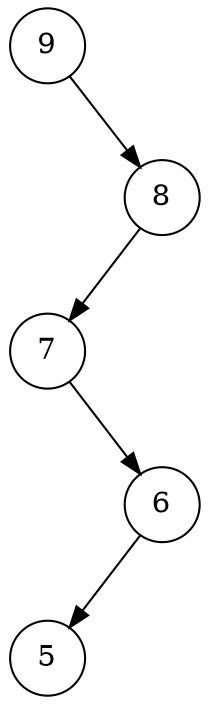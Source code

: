 digraph G {
N0000000002653f00 [shape=circle, label="9"];
N0000000000e279e0 [style=invis, shape=circle, label="#"];
N0000000002653f00->N0000000000e279e0 [style=invis, weight=10];
N0000000002653f00->N0000000002653f80;
N0000000002653f80 [shape=circle, label="8"];
N0000000002653f80->N0000000000e27a80;
N0000000000e27a30 [style=invis, shape=circle, label="#"];
N0000000002653f80->N0000000000e27a30 [style=invis, weight=10];
N0000000000e27a80 [shape=circle, label="7"];
N0000000000e27c60 [style=invis, shape=circle, label="#"];
N0000000000e27a80->N0000000000e27c60 [style=invis, weight=10];
N0000000000e27a80->N0000000000e27c10;
N0000000000e27c10 [shape=circle, label="6"];
N0000000000e27c10->N0000000000e280c0;
N0000000000e28430 [style=invis, shape=circle, label="#"];
N0000000000e27c10->N0000000000e28430 [style=invis, weight=10];
N0000000000e280c0 [shape=circle, label="5"];
}
